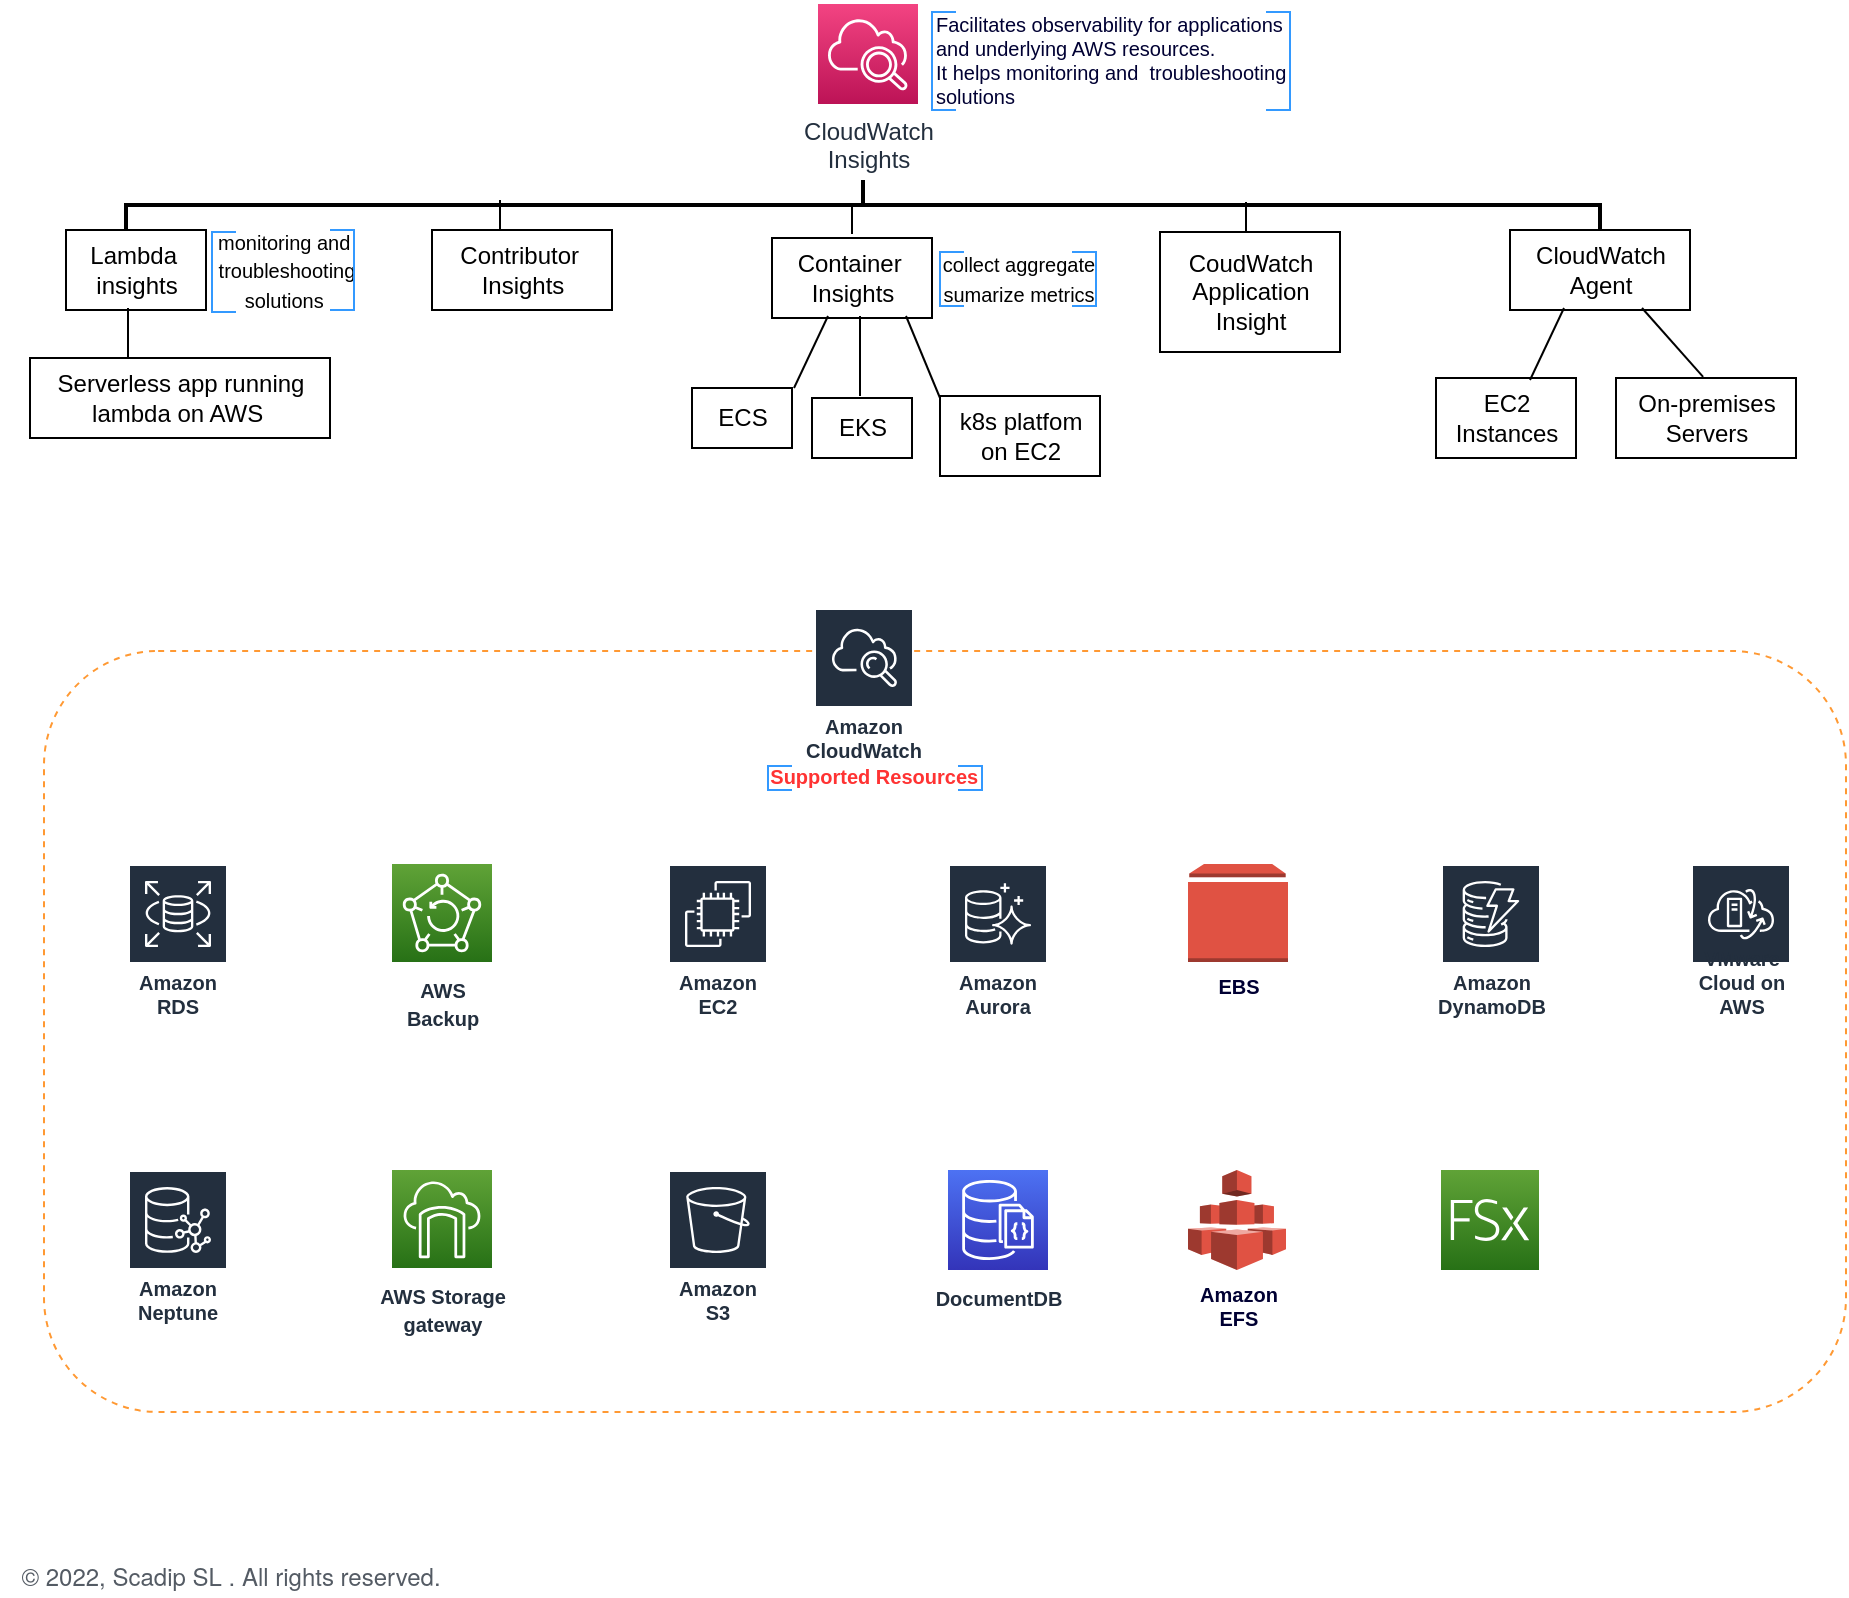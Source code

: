 <mxfile version="20.0.3" type="github">
  <diagram id="ahfcndGCMPXOTyxWDrLU" name="Page-1">
    <mxGraphModel dx="1209" dy="539" grid="1" gridSize="10" guides="1" tooltips="1" connect="1" arrows="1" fold="1" page="1" pageScale="1" pageWidth="1169" pageHeight="827" math="0" shadow="0">
      <root>
        <mxCell id="0" />
        <mxCell id="1" parent="0" />
        <mxCell id="DTZgFdQ72hOBGd_lE64p-38" value="" style="rounded=1;whiteSpace=wrap;html=1;fontSize=10;fontColor=#000033;strokeColor=#FF9933;strokeWidth=1;fillColor=none;gradientColor=none;dashed=1;" vertex="1" parent="1">
          <mxGeometry x="82" y="345.5" width="901" height="380.5" as="geometry" />
        </mxCell>
        <mxCell id="ZLs19pHSzys7aue6sNGM-2" value="CloudWatch&lt;br&gt;Insights" style="sketch=0;points=[[0,0,0],[0.25,0,0],[0.5,0,0],[0.75,0,0],[1,0,0],[0,1,0],[0.25,1,0],[0.5,1,0],[0.75,1,0],[1,1,0],[0,0.25,0],[0,0.5,0],[0,0.75,0],[1,0.25,0],[1,0.5,0],[1,0.75,0]];points=[[0,0,0],[0.25,0,0],[0.5,0,0],[0.75,0,0],[1,0,0],[0,1,0],[0.25,1,0],[0.5,1,0],[0.75,1,0],[1,1,0],[0,0.25,0],[0,0.5,0],[0,0.75,0],[1,0.25,0],[1,0.5,0],[1,0.75,0]];outlineConnect=0;fontColor=#232F3E;gradientColor=#F34482;gradientDirection=north;fillColor=#BC1356;strokeColor=#ffffff;dashed=0;verticalLabelPosition=bottom;verticalAlign=top;align=center;html=1;fontSize=12;fontStyle=0;aspect=fixed;shape=mxgraph.aws4.resourceIcon;resIcon=mxgraph.aws4.cloudwatch_2;" parent="1" vertex="1">
          <mxGeometry x="469" y="22" width="50" height="50" as="geometry" />
        </mxCell>
        <mxCell id="ZLs19pHSzys7aue6sNGM-5" value="Lambda&amp;nbsp;&lt;br&gt;insights" style="text;html=1;align=center;verticalAlign=middle;resizable=0;points=[];autosize=1;strokeColor=default;fillColor=none;fontSize=12;" parent="1" vertex="1">
          <mxGeometry x="93" y="135" width="70" height="40" as="geometry" />
        </mxCell>
        <mxCell id="ZLs19pHSzys7aue6sNGM-6" value="Contributor&amp;nbsp;&lt;br&gt;Insights" style="text;html=1;align=center;verticalAlign=middle;resizable=0;points=[];autosize=1;strokeColor=default;fillColor=none;fontSize=12;" parent="1" vertex="1">
          <mxGeometry x="276" y="135" width="90" height="40" as="geometry" />
        </mxCell>
        <mxCell id="ZLs19pHSzys7aue6sNGM-7" value="Container&amp;nbsp;&lt;br&gt;Insights" style="text;html=1;align=center;verticalAlign=middle;resizable=0;points=[];autosize=1;strokeColor=default;fillColor=none;fontSize=12;" parent="1" vertex="1">
          <mxGeometry x="446" y="139" width="80" height="40" as="geometry" />
        </mxCell>
        <mxCell id="ZLs19pHSzys7aue6sNGM-8" value="CoudWatch&lt;br&gt;Application&lt;br&gt;Insight" style="text;html=1;align=center;verticalAlign=middle;resizable=0;points=[];autosize=1;strokeColor=default;fillColor=none;fontSize=12;" parent="1" vertex="1">
          <mxGeometry x="640" y="136" width="90" height="60" as="geometry" />
        </mxCell>
        <mxCell id="ZLs19pHSzys7aue6sNGM-9" value="CloudWatch &lt;br&gt;Agent" style="text;html=1;align=center;verticalAlign=middle;resizable=0;points=[];autosize=1;strokeColor=default;fillColor=none;fontSize=12;" parent="1" vertex="1">
          <mxGeometry x="815" y="135" width="90" height="40" as="geometry" />
        </mxCell>
        <mxCell id="ZLs19pHSzys7aue6sNGM-10" value="Serverless app running &lt;br&gt;lambda on AWS&amp;nbsp;" style="text;html=1;align=center;verticalAlign=middle;resizable=0;points=[];autosize=1;strokeColor=default;fillColor=none;fontSize=12;" parent="1" vertex="1">
          <mxGeometry x="75" y="199" width="150" height="40" as="geometry" />
        </mxCell>
        <mxCell id="ZLs19pHSzys7aue6sNGM-11" value="&lt;font style=&quot;font-size: 10px;&quot;&gt;collect aggregate&lt;br&gt;sumarize metrics&lt;/font&gt;" style="text;html=1;align=center;verticalAlign=middle;resizable=0;points=[];autosize=1;strokeColor=none;fillColor=none;fontSize=12;" parent="1" vertex="1">
          <mxGeometry x="519" y="139" width="100" height="40" as="geometry" />
        </mxCell>
        <mxCell id="ZLs19pHSzys7aue6sNGM-12" value="" style="strokeWidth=1;html=1;shape=mxgraph.flowchart.annotation_1;align=left;pointerEvents=1;fontColor=#000033;fillColor=none;strokeColor=#3399FF;" parent="1" vertex="1">
          <mxGeometry x="530" y="146" width="12" height="27" as="geometry" />
        </mxCell>
        <mxCell id="ZLs19pHSzys7aue6sNGM-13" value="" style="strokeWidth=1;html=1;shape=mxgraph.flowchart.annotation_1;align=left;pointerEvents=1;fontColor=#000033;fillColor=none;direction=west;strokeColor=#3399FF;" parent="1" vertex="1">
          <mxGeometry x="596" y="146" width="12" height="27" as="geometry" />
        </mxCell>
        <mxCell id="ZLs19pHSzys7aue6sNGM-14" value="" style="strokeWidth=2;html=1;shape=mxgraph.flowchart.annotation_2;align=left;labelPosition=right;pointerEvents=1;fontSize=12;fillColor=none;direction=south;" parent="1" vertex="1">
          <mxGeometry x="123" y="110" width="737" height="25" as="geometry" />
        </mxCell>
        <mxCell id="ZLs19pHSzys7aue6sNGM-15" value="" style="endArrow=none;html=1;rounded=0;fontSize=12;" parent="1" edge="1">
          <mxGeometry width="50" height="50" relative="1" as="geometry">
            <mxPoint x="457" y="214" as="sourcePoint" />
            <mxPoint x="474" y="178" as="targetPoint" />
          </mxGeometry>
        </mxCell>
        <mxCell id="ZLs19pHSzys7aue6sNGM-17" value="" style="endArrow=none;html=1;rounded=0;fontSize=12;" parent="1" edge="1">
          <mxGeometry width="50" height="50" relative="1" as="geometry">
            <mxPoint x="530" y="219" as="sourcePoint" />
            <mxPoint x="513" y="178" as="targetPoint" />
          </mxGeometry>
        </mxCell>
        <mxCell id="ZLs19pHSzys7aue6sNGM-18" value="" style="endArrow=none;html=1;rounded=0;fontSize=12;" parent="1" edge="1">
          <mxGeometry width="50" height="50" relative="1" as="geometry">
            <mxPoint x="490" y="218" as="sourcePoint" />
            <mxPoint x="490" y="178" as="targetPoint" />
          </mxGeometry>
        </mxCell>
        <mxCell id="ZLs19pHSzys7aue6sNGM-19" value="ECS" style="text;html=1;align=center;verticalAlign=middle;resizable=0;points=[];autosize=1;strokeColor=default;fillColor=none;fontSize=12;" parent="1" vertex="1">
          <mxGeometry x="406" y="214" width="50" height="30" as="geometry" />
        </mxCell>
        <mxCell id="ZLs19pHSzys7aue6sNGM-20" value="EKS" style="text;html=1;align=center;verticalAlign=middle;resizable=0;points=[];autosize=1;strokeColor=default;fillColor=none;fontSize=12;" parent="1" vertex="1">
          <mxGeometry x="466" y="219" width="50" height="30" as="geometry" />
        </mxCell>
        <mxCell id="ZLs19pHSzys7aue6sNGM-21" value="k8s platfom&lt;br&gt;on EC2" style="text;html=1;align=center;verticalAlign=middle;resizable=0;points=[];autosize=1;strokeColor=default;fillColor=none;fontSize=12;" parent="1" vertex="1">
          <mxGeometry x="530" y="218" width="80" height="40" as="geometry" />
        </mxCell>
        <mxCell id="ZLs19pHSzys7aue6sNGM-22" value="EC2 &lt;br&gt;Instances" style="text;html=1;align=center;verticalAlign=middle;resizable=0;points=[];autosize=1;strokeColor=default;fillColor=none;fontSize=12;" parent="1" vertex="1">
          <mxGeometry x="778" y="209" width="70" height="40" as="geometry" />
        </mxCell>
        <mxCell id="ZLs19pHSzys7aue6sNGM-23" value="On-premises &lt;br&gt;Servers" style="text;html=1;align=center;verticalAlign=middle;resizable=0;points=[];autosize=1;strokeColor=default;fillColor=none;fontSize=12;" parent="1" vertex="1">
          <mxGeometry x="868" y="209" width="90" height="40" as="geometry" />
        </mxCell>
        <mxCell id="ZLs19pHSzys7aue6sNGM-24" value="" style="endArrow=none;html=1;rounded=0;fontSize=12;" parent="1" edge="1">
          <mxGeometry width="50" height="50" relative="1" as="geometry">
            <mxPoint x="825" y="210" as="sourcePoint" />
            <mxPoint x="842" y="174" as="targetPoint" />
          </mxGeometry>
        </mxCell>
        <mxCell id="ZLs19pHSzys7aue6sNGM-25" value="" style="endArrow=none;html=1;rounded=0;fontSize=12;exitX=0.484;exitY=-0.014;exitDx=0;exitDy=0;exitPerimeter=0;" parent="1" edge="1" source="ZLs19pHSzys7aue6sNGM-23">
          <mxGeometry width="50" height="50" relative="1" as="geometry">
            <mxPoint x="898" y="215" as="sourcePoint" />
            <mxPoint x="881" y="174" as="targetPoint" />
          </mxGeometry>
        </mxCell>
        <mxCell id="DTZgFdQ72hOBGd_lE64p-2" value="" style="endArrow=none;html=1;rounded=0;fontSize=12;" edge="1" parent="1">
          <mxGeometry width="50" height="50" relative="1" as="geometry">
            <mxPoint x="310" y="135" as="sourcePoint" />
            <mxPoint x="310" y="120" as="targetPoint" />
          </mxGeometry>
        </mxCell>
        <mxCell id="DTZgFdQ72hOBGd_lE64p-3" value="" style="endArrow=none;html=1;rounded=0;fontSize=12;" edge="1" parent="1">
          <mxGeometry width="50" height="50" relative="1" as="geometry">
            <mxPoint x="486" y="137" as="sourcePoint" />
            <mxPoint x="486" y="122" as="targetPoint" />
          </mxGeometry>
        </mxCell>
        <mxCell id="DTZgFdQ72hOBGd_lE64p-4" value="" style="endArrow=none;html=1;rounded=0;fontSize=12;" edge="1" parent="1">
          <mxGeometry width="50" height="50" relative="1" as="geometry">
            <mxPoint x="683" y="136" as="sourcePoint" />
            <mxPoint x="683" y="121" as="targetPoint" />
          </mxGeometry>
        </mxCell>
        <mxCell id="DTZgFdQ72hOBGd_lE64p-5" value="" style="endArrow=none;html=1;rounded=0;fontSize=12;" edge="1" parent="1">
          <mxGeometry width="50" height="50" relative="1" as="geometry">
            <mxPoint x="124" y="199" as="sourcePoint" />
            <mxPoint x="124" y="174" as="targetPoint" />
          </mxGeometry>
        </mxCell>
        <mxCell id="DTZgFdQ72hOBGd_lE64p-6" value="Amazon CloudWatch" style="sketch=0;outlineConnect=0;fontColor=#232F3E;gradientColor=none;strokeColor=#ffffff;fillColor=#232F3E;dashed=0;verticalLabelPosition=middle;verticalAlign=bottom;align=center;html=1;whiteSpace=wrap;fontSize=10;fontStyle=1;spacing=3;shape=mxgraph.aws4.productIcon;prIcon=mxgraph.aws4.cloudwatch;" vertex="1" parent="1">
          <mxGeometry x="467" y="324" width="50" height="81" as="geometry" />
        </mxCell>
        <mxCell id="DTZgFdQ72hOBGd_lE64p-7" value="&lt;b&gt;&lt;font color=&quot;#ff3333&quot;&gt;Supported Resources&amp;nbsp;&lt;/font&gt;&lt;/b&gt;" style="text;html=1;align=center;verticalAlign=middle;resizable=0;points=[];autosize=1;strokeColor=none;fillColor=none;fontSize=10;" vertex="1" parent="1">
          <mxGeometry x="433" y="393" width="130" height="30" as="geometry" />
        </mxCell>
        <mxCell id="DTZgFdQ72hOBGd_lE64p-8" value="" style="strokeWidth=1;html=1;shape=mxgraph.flowchart.annotation_1;align=left;pointerEvents=1;fontColor=#000033;fillColor=none;strokeColor=#3399FF;" vertex="1" parent="1">
          <mxGeometry x="444" y="403" width="12" height="12" as="geometry" />
        </mxCell>
        <mxCell id="DTZgFdQ72hOBGd_lE64p-9" value="" style="strokeWidth=1;html=1;shape=mxgraph.flowchart.annotation_1;align=left;pointerEvents=1;fontColor=#000033;fillColor=none;direction=west;strokeColor=#3399FF;" vertex="1" parent="1">
          <mxGeometry x="539" y="403" width="12" height="12" as="geometry" />
        </mxCell>
        <mxCell id="DTZgFdQ72hOBGd_lE64p-11" value="&lt;b style=&quot;font-size: 10px;&quot;&gt;AWS &lt;br&gt;Backup&lt;/b&gt;" style="sketch=0;points=[[0,0,0],[0.25,0,0],[0.5,0,0],[0.75,0,0],[1,0,0],[0,1,0],[0.25,1,0],[0.5,1,0],[0.75,1,0],[1,1,0],[0,0.25,0],[0,0.5,0],[0,0.75,0],[1,0.25,0],[1,0.5,0],[1,0.75,0]];outlineConnect=0;fontColor=#232F3E;gradientColor=#60A337;gradientDirection=north;fillColor=#277116;strokeColor=#ffffff;dashed=0;verticalLabelPosition=bottom;verticalAlign=top;align=center;html=1;fontSize=12;fontStyle=0;shape=mxgraph.aws4.resourceIcon;resIcon=mxgraph.aws4.backup;" vertex="1" parent="1">
          <mxGeometry x="256" y="452" width="50" height="49" as="geometry" />
        </mxCell>
        <mxCell id="DTZgFdQ72hOBGd_lE64p-13" value="&lt;font style=&quot;font-size: 10px;&quot;&gt;&lt;b&gt;AWS Storage &lt;br&gt;gateway&lt;/b&gt;&lt;/font&gt;" style="sketch=0;points=[[0,0,0],[0.25,0,0],[0.5,0,0],[0.75,0,0],[1,0,0],[0,1,0],[0.25,1,0],[0.5,1,0],[0.75,1,0],[1,1,0],[0,0.25,0],[0,0.5,0],[0,0.75,0],[1,0.25,0],[1,0.5,0],[1,0.75,0]];outlineConnect=0;fontColor=#232F3E;gradientColor=#60A337;gradientDirection=north;fillColor=#277116;strokeColor=#ffffff;dashed=0;verticalLabelPosition=bottom;verticalAlign=top;align=center;html=1;fontSize=12;fontStyle=0;shape=mxgraph.aws4.resourceIcon;resIcon=mxgraph.aws4.storage_gateway;" vertex="1" parent="1">
          <mxGeometry x="256" y="605" width="50" height="49" as="geometry" />
        </mxCell>
        <mxCell id="DTZgFdQ72hOBGd_lE64p-14" value="Amazon EC2" style="sketch=0;outlineConnect=0;fontColor=#232F3E;gradientColor=none;strokeColor=#ffffff;fillColor=#232F3E;dashed=0;verticalLabelPosition=middle;verticalAlign=bottom;align=center;html=1;whiteSpace=wrap;fontSize=10;fontStyle=1;spacing=3;shape=mxgraph.aws4.productIcon;prIcon=mxgraph.aws4.ec2;" vertex="1" parent="1">
          <mxGeometry x="394" y="452" width="50" height="81" as="geometry" />
        </mxCell>
        <mxCell id="DTZgFdQ72hOBGd_lE64p-16" value="Amazon S3" style="sketch=0;outlineConnect=0;fontColor=#232F3E;gradientColor=none;strokeColor=#ffffff;fillColor=#232F3E;dashed=0;verticalLabelPosition=middle;verticalAlign=bottom;align=center;html=1;whiteSpace=wrap;fontSize=10;fontStyle=1;spacing=3;shape=mxgraph.aws4.productIcon;prIcon=mxgraph.aws4.s3;" vertex="1" parent="1">
          <mxGeometry x="394" y="605" width="50" height="81" as="geometry" />
        </mxCell>
        <mxCell id="DTZgFdQ72hOBGd_lE64p-17" value="&lt;font style=&quot;font-size: 10px;&quot;&gt;monitoring and&amp;nbsp;&lt;br&gt;troubleshooting &lt;br&gt;solutions&amp;nbsp;&lt;/font&gt;" style="text;html=1;align=center;verticalAlign=middle;resizable=0;points=[];autosize=1;strokeColor=none;fillColor=none;fontSize=12;" vertex="1" parent="1">
          <mxGeometry x="158" y="125" width="90" height="60" as="geometry" />
        </mxCell>
        <mxCell id="DTZgFdQ72hOBGd_lE64p-18" value="" style="strokeWidth=1;html=1;shape=mxgraph.flowchart.annotation_1;align=left;pointerEvents=1;fontColor=#000033;fillColor=none;strokeColor=#3399FF;" vertex="1" parent="1">
          <mxGeometry x="166" y="136" width="12" height="40" as="geometry" />
        </mxCell>
        <mxCell id="DTZgFdQ72hOBGd_lE64p-19" value="" style="strokeWidth=1;html=1;shape=mxgraph.flowchart.annotation_1;align=left;pointerEvents=1;fontColor=#000033;fillColor=none;direction=west;strokeColor=#3399FF;" vertex="1" parent="1">
          <mxGeometry x="225" y="135" width="12" height="40" as="geometry" />
        </mxCell>
        <mxCell id="DTZgFdQ72hOBGd_lE64p-20" value="&lt;font color=&quot;#000033&quot;&gt;Facilitates observability for applications &lt;br&gt;and underlying AWS resources. &lt;br&gt;It helps&amp;nbsp;&lt;/font&gt;&lt;span style=&quot;background-color: initial;&quot;&gt;&lt;font color=&quot;#000033&quot;&gt;monitoring and&amp;nbsp;&amp;nbsp;&lt;/font&gt;&lt;/span&gt;&lt;span style=&quot;color: rgb(0, 0, 51); background-color: initial;&quot;&gt;troubleshooting&lt;/span&gt;&lt;span style=&quot;background-color: initial;&quot;&gt;&lt;font color=&quot;#000033&quot;&gt;&lt;br&gt;&lt;/font&gt;&lt;/span&gt;&lt;div&gt;&lt;font color=&quot;#000033&quot;&gt;solutions&amp;nbsp;&lt;/font&gt;&lt;/div&gt;" style="text;html=1;align=left;verticalAlign=middle;resizable=0;points=[];autosize=1;strokeColor=none;fillColor=none;fontSize=10;fontColor=#FF3333;" vertex="1" parent="1">
          <mxGeometry x="526" y="20" width="200" height="60" as="geometry" />
        </mxCell>
        <mxCell id="DTZgFdQ72hOBGd_lE64p-21" value="" style="strokeWidth=1;html=1;shape=mxgraph.flowchart.annotation_1;align=left;pointerEvents=1;fontColor=#000033;fillColor=none;strokeColor=#3399FF;" vertex="1" parent="1">
          <mxGeometry x="526" y="26" width="12" height="49" as="geometry" />
        </mxCell>
        <mxCell id="DTZgFdQ72hOBGd_lE64p-22" value="" style="strokeWidth=1;html=1;shape=mxgraph.flowchart.annotation_1;align=left;pointerEvents=1;fontColor=#000033;fillColor=none;direction=west;strokeColor=#3399FF;" vertex="1" parent="1">
          <mxGeometry x="693" y="26" width="12" height="49" as="geometry" />
        </mxCell>
        <mxCell id="DTZgFdQ72hOBGd_lE64p-24" value="Amazon&#xa;Aurora" style="sketch=0;outlineConnect=0;fontColor=#232F3E;gradientColor=none;strokeColor=#ffffff;fillColor=#232F3E;dashed=0;verticalLabelPosition=middle;verticalAlign=bottom;align=center;html=1;whiteSpace=wrap;fontSize=10;fontStyle=1;spacing=3;shape=mxgraph.aws4.productIcon;prIcon=mxgraph.aws4.aurora;" vertex="1" parent="1">
          <mxGeometry x="534" y="452" width="50" height="81" as="geometry" />
        </mxCell>
        <mxCell id="DTZgFdQ72hOBGd_lE64p-25" value="&lt;font style=&quot;font-size: 10px;&quot;&gt;&lt;b&gt;DocumentDB&lt;/b&gt;&lt;/font&gt;" style="sketch=0;points=[[0,0,0],[0.25,0,0],[0.5,0,0],[0.75,0,0],[1,0,0],[0,1,0],[0.25,1,0],[0.5,1,0],[0.75,1,0],[1,1,0],[0,0.25,0],[0,0.5,0],[0,0.75,0],[1,0.25,0],[1,0.5,0],[1,0.75,0]];outlineConnect=0;fontColor=#232F3E;gradientColor=#4D72F3;gradientDirection=north;fillColor=#3334B9;strokeColor=#ffffff;dashed=0;verticalLabelPosition=bottom;verticalAlign=top;align=center;html=1;fontSize=12;fontStyle=0;shape=mxgraph.aws4.resourceIcon;resIcon=mxgraph.aws4.documentdb_with_mongodb_compatibility;" vertex="1" parent="1">
          <mxGeometry x="534" y="605" width="50" height="50" as="geometry" />
        </mxCell>
        <mxCell id="DTZgFdQ72hOBGd_lE64p-26" value="&lt;b&gt;EBS&lt;/b&gt;" style="outlineConnect=0;dashed=0;verticalLabelPosition=bottom;verticalAlign=top;align=center;html=1;shape=mxgraph.aws3.volume;fillColor=#E05243;gradientColor=none;fontSize=10;fontColor=#000033;strokeColor=default;strokeWidth=1;" vertex="1" parent="1">
          <mxGeometry x="654" y="452" width="50" height="49" as="geometry" />
        </mxCell>
        <mxCell id="DTZgFdQ72hOBGd_lE64p-27" value="&lt;b&gt;Amazon &lt;br&gt;EFS&lt;/b&gt;" style="outlineConnect=0;dashed=0;verticalLabelPosition=bottom;verticalAlign=top;align=center;html=1;shape=mxgraph.aws3.efs;fillColor=#E05243;gradientColor=none;fontSize=10;fontColor=#000033;strokeColor=default;strokeWidth=1;" vertex="1" parent="1">
          <mxGeometry x="654" y="605" width="49" height="50" as="geometry" />
        </mxCell>
        <mxCell id="DTZgFdQ72hOBGd_lE64p-30" value="" style="sketch=0;points=[[0,0,0],[0.25,0,0],[0.5,0,0],[0.75,0,0],[1,0,0],[0,1,0],[0.25,1,0],[0.5,1,0],[0.75,1,0],[1,1,0],[0,0.25,0],[0,0.5,0],[0,0.75,0],[1,0.25,0],[1,0.5,0],[1,0.75,0]];outlineConnect=0;fontColor=#232F3E;gradientColor=#60A337;gradientDirection=north;fillColor=#277116;strokeColor=#ffffff;dashed=0;verticalLabelPosition=bottom;verticalAlign=top;align=center;html=1;fontSize=12;fontStyle=0;shape=mxgraph.aws4.resourceIcon;resIcon=mxgraph.aws4.fsx;" vertex="1" parent="1">
          <mxGeometry x="780.5" y="605" width="49" height="50" as="geometry" />
        </mxCell>
        <mxCell id="DTZgFdQ72hOBGd_lE64p-31" value="Amazon DynamoDB" style="sketch=0;outlineConnect=0;fontColor=#232F3E;gradientColor=none;strokeColor=#ffffff;fillColor=#232F3E;dashed=0;verticalLabelPosition=middle;verticalAlign=bottom;align=center;html=1;whiteSpace=wrap;fontSize=10;fontStyle=1;spacing=3;shape=mxgraph.aws4.productIcon;prIcon=mxgraph.aws4.dynamodb;" vertex="1" parent="1">
          <mxGeometry x="780.5" y="452" width="50" height="81" as="geometry" />
        </mxCell>
        <mxCell id="DTZgFdQ72hOBGd_lE64p-32" value="Amazon RDS" style="sketch=0;outlineConnect=0;fontColor=#232F3E;gradientColor=none;strokeColor=#ffffff;fillColor=#232F3E;dashed=0;verticalLabelPosition=middle;verticalAlign=bottom;align=center;html=1;whiteSpace=wrap;fontSize=10;fontStyle=1;spacing=3;shape=mxgraph.aws4.productIcon;prIcon=mxgraph.aws4.rds;" vertex="1" parent="1">
          <mxGeometry x="124" y="452" width="50" height="81" as="geometry" />
        </mxCell>
        <mxCell id="DTZgFdQ72hOBGd_lE64p-33" value="Amazon Neptune" style="sketch=0;outlineConnect=0;fontColor=#232F3E;gradientColor=none;strokeColor=#ffffff;fillColor=#232F3E;dashed=0;verticalLabelPosition=middle;verticalAlign=bottom;align=center;html=1;whiteSpace=wrap;fontSize=10;fontStyle=1;spacing=3;shape=mxgraph.aws4.productIcon;prIcon=mxgraph.aws4.neptune;" vertex="1" parent="1">
          <mxGeometry x="124" y="605" width="50" height="81" as="geometry" />
        </mxCell>
        <mxCell id="DTZgFdQ72hOBGd_lE64p-34" value="VMware Cloud on AWS" style="sketch=0;outlineConnect=0;fontColor=#232F3E;gradientColor=none;strokeColor=#ffffff;fillColor=#232F3E;dashed=0;verticalLabelPosition=middle;verticalAlign=bottom;align=center;html=1;whiteSpace=wrap;fontSize=10;fontStyle=1;spacing=3;shape=mxgraph.aws4.productIcon;prIcon=mxgraph.aws4.vmware_cloud_on_aws;" vertex="1" parent="1">
          <mxGeometry x="905.5" y="452" width="50" height="81" as="geometry" />
        </mxCell>
        <mxCell id="DTZgFdQ72hOBGd_lE64p-39" value="&lt;span style=&quot;color: rgb(84, 91, 100); font-family: &amp;quot;Amazon Ember&amp;quot;, &amp;quot;Helvetica Neue&amp;quot;, Roboto, Arial, sans-serif; text-align: start; background-color: rgb(255, 255, 255);&quot;&gt;© 2022, Scadip SL&amp;nbsp;&lt;/span&gt;&lt;span style=&quot;color: rgb(84, 91, 100); font-family: &amp;quot;Amazon Ember&amp;quot;, &amp;quot;Helvetica Neue&amp;quot;, Roboto, Arial, sans-serif; text-align: start; background-color: rgb(255, 255, 255);&quot;&gt;. All rights reserved.&lt;/span&gt;" style="text;html=1;align=center;verticalAlign=middle;resizable=0;points=[];autosize=1;strokeColor=none;fillColor=none;fontSize=12;" vertex="1" parent="1">
          <mxGeometry x="60" y="798" width="230" height="20" as="geometry" />
        </mxCell>
      </root>
    </mxGraphModel>
  </diagram>
</mxfile>
